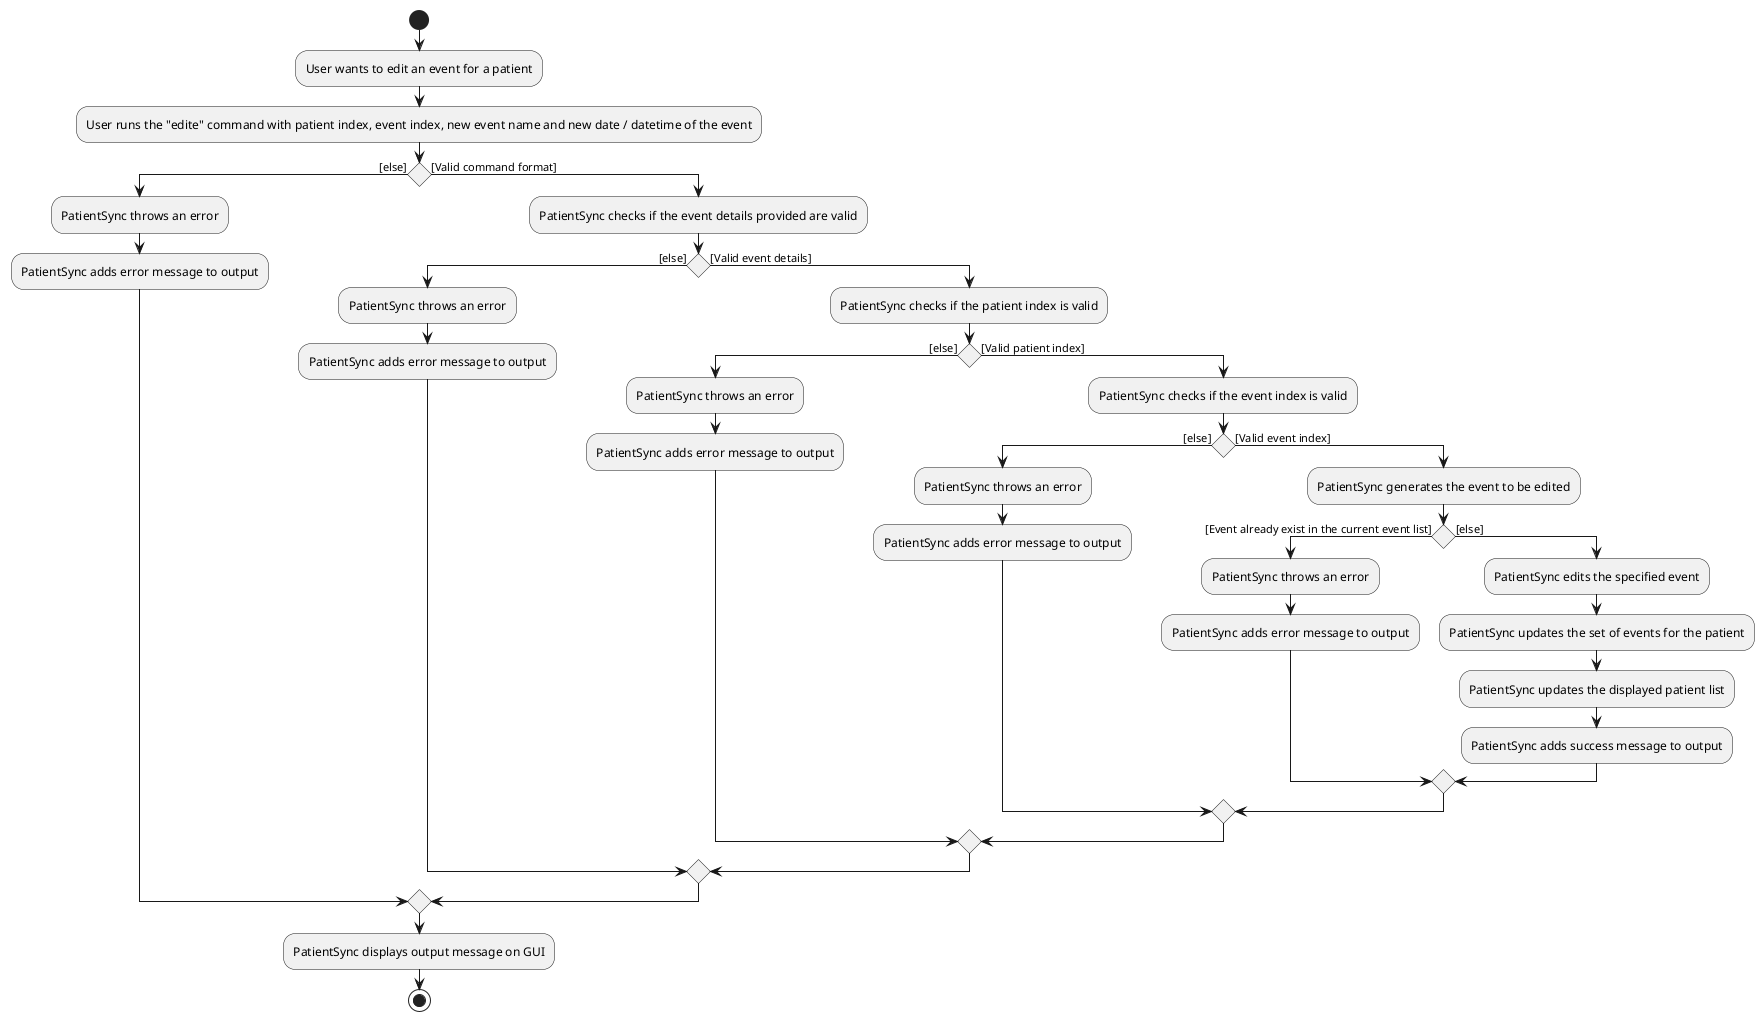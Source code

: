 @startuml
start
:User wants to edit an event for a patient;
:User runs the "edite" command with patient index, event index, new event name and new date / datetime of the event;
if () then ([else])
    :PatientSync throws an error;
    :PatientSync adds error message to output;
else ([Valid command format])
    :PatientSync checks if the event details provided are valid;
    if () then ([else])
        :PatientSync throws an error;
        :PatientSync adds error message to output;
    else ([Valid event details])
        :PatientSync checks if the patient index is valid;
        if () then ([else])
            :PatientSync throws an error;
            :PatientSync adds error message to output;
        else ([Valid patient index])
            :PatientSync checks if the event index is valid;
            if () then ([else])
                :PatientSync throws an error;
                :PatientSync adds error message to output;
            else ([Valid event index])
                :PatientSync generates the event to be edited;
                if () then ([Event already exist in the current event list])
                    :PatientSync throws an error;
                    :PatientSync adds error message to output;
                else ([else])
                    :PatientSync edits the specified event;
                    :PatientSync updates the set of events for the patient;
                    :PatientSync updates the displayed patient list;
                    :PatientSync adds success message to output;
                endif
            endif
        endif
    endif
endif
:PatientSync displays output message on GUI;
stop
@enduml
